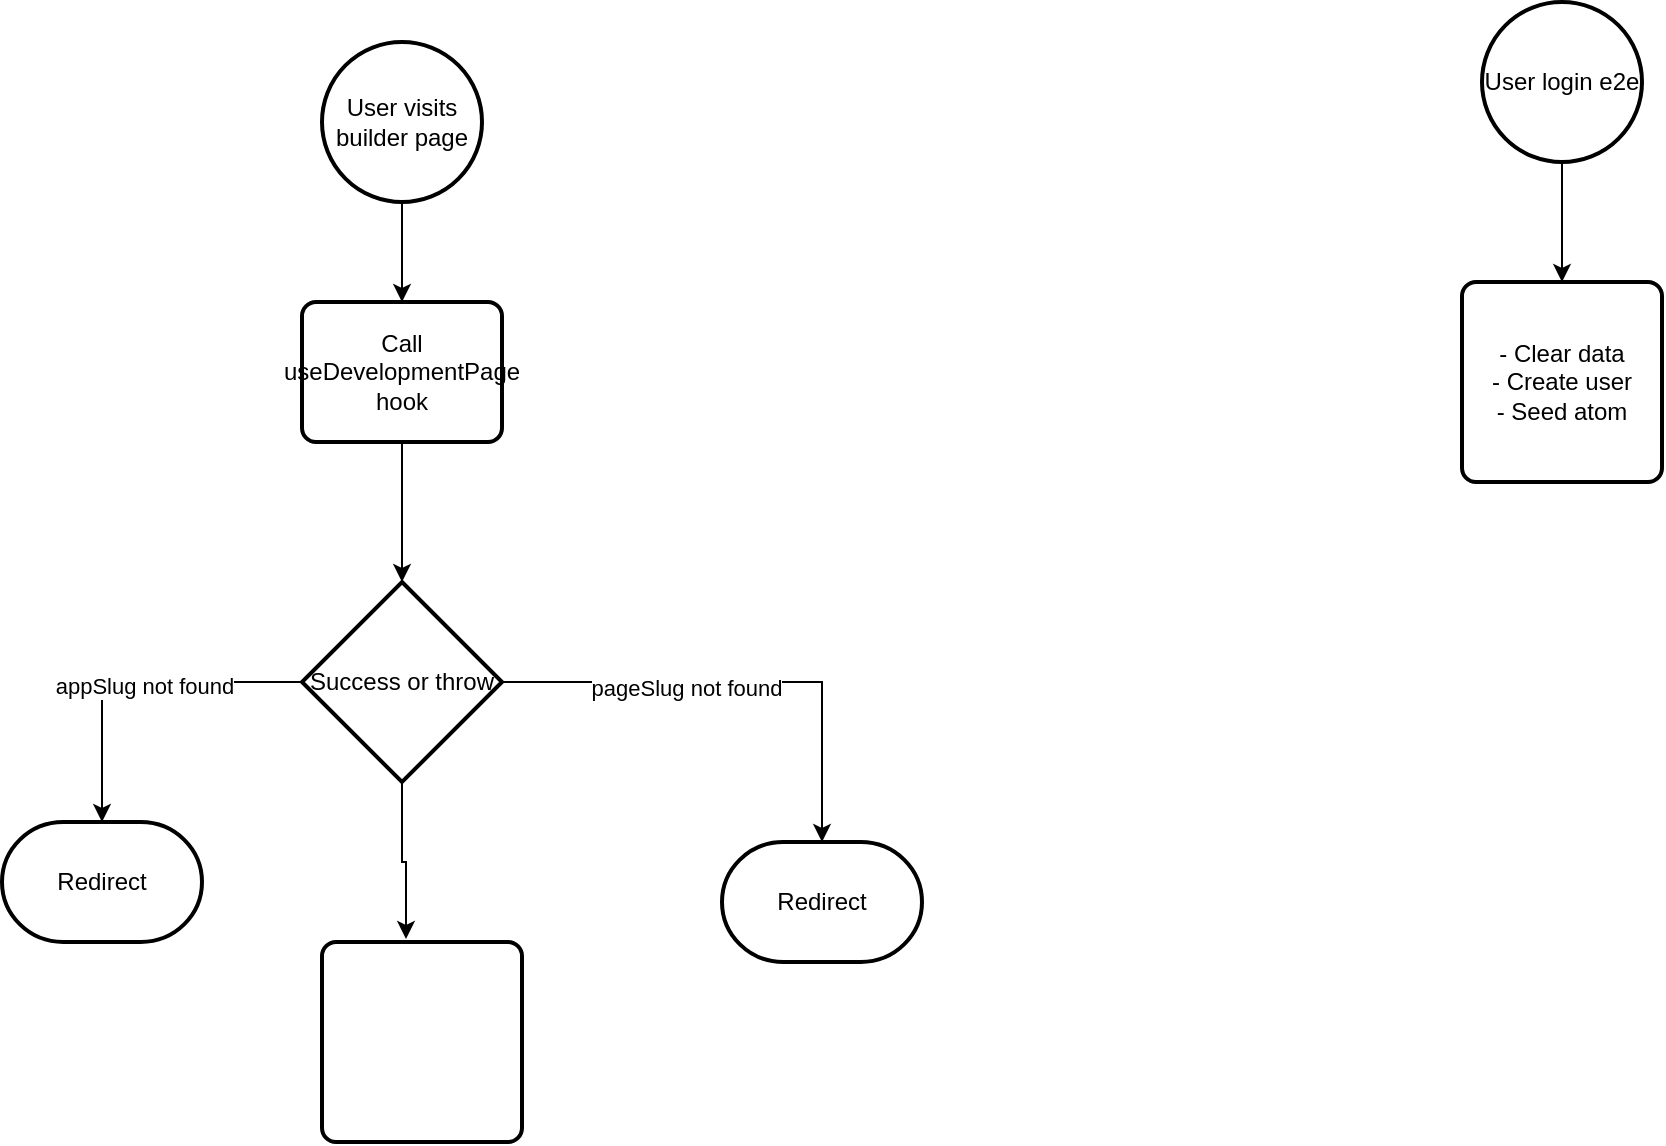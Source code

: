 <mxfile version="21.7.5" type="github">
  <diagram name="Page-1" id="WxxPrH-bNoHn-xDjWF8n">
    <mxGraphModel dx="1798" dy="627" grid="1" gridSize="10" guides="1" tooltips="1" connect="1" arrows="1" fold="1" page="1" pageScale="1" pageWidth="850" pageHeight="1100" math="0" shadow="0">
      <root>
        <mxCell id="0" />
        <mxCell id="1" parent="0" />
        <mxCell id="zB04pLy34TWie3hwoMfr-4" style="edgeStyle=orthogonalEdgeStyle;rounded=0;orthogonalLoop=1;jettySize=auto;html=1;" edge="1" parent="1" source="AnDW8cSJ52ho_YtCYc0g-1" target="zB04pLy34TWie3hwoMfr-3">
          <mxGeometry relative="1" as="geometry" />
        </mxCell>
        <mxCell id="AnDW8cSJ52ho_YtCYc0g-1" value="User visits builder page" style="strokeWidth=2;html=1;shape=mxgraph.flowchart.start_2;whiteSpace=wrap;" parent="1" vertex="1">
          <mxGeometry x="150" y="60" width="80" height="80" as="geometry" />
        </mxCell>
        <mxCell id="AnDW8cSJ52ho_YtCYc0g-4" style="edgeStyle=orthogonalEdgeStyle;rounded=0;orthogonalLoop=1;jettySize=auto;html=1;entryX=0.5;entryY=0;entryDx=0;entryDy=0;" parent="1" source="AnDW8cSJ52ho_YtCYc0g-3" target="AnDW8cSJ52ho_YtCYc0g-5" edge="1">
          <mxGeometry relative="1" as="geometry">
            <mxPoint x="440" y="250" as="targetPoint" />
          </mxGeometry>
        </mxCell>
        <mxCell id="AnDW8cSJ52ho_YtCYc0g-3" value="User login e2e" style="strokeWidth=2;html=1;shape=mxgraph.flowchart.start_2;whiteSpace=wrap;" parent="1" vertex="1">
          <mxGeometry x="730" y="40" width="80" height="80" as="geometry" />
        </mxCell>
        <mxCell id="AnDW8cSJ52ho_YtCYc0g-5" value="- Clear data&lt;br&gt;- Create user&lt;br&gt;- Seed atom" style="rounded=1;whiteSpace=wrap;html=1;absoluteArcSize=1;arcSize=14;strokeWidth=2;" parent="1" vertex="1">
          <mxGeometry x="720" y="180" width="100" height="100" as="geometry" />
        </mxCell>
        <mxCell id="zB04pLy34TWie3hwoMfr-6" style="edgeStyle=orthogonalEdgeStyle;rounded=0;orthogonalLoop=1;jettySize=auto;html=1;entryX=0.5;entryY=0;entryDx=0;entryDy=0;entryPerimeter=0;" edge="1" parent="1" source="zB04pLy34TWie3hwoMfr-3" target="zB04pLy34TWie3hwoMfr-5">
          <mxGeometry relative="1" as="geometry" />
        </mxCell>
        <mxCell id="zB04pLy34TWie3hwoMfr-3" value="Call useDevelopmentPage hook" style="rounded=1;whiteSpace=wrap;html=1;absoluteArcSize=1;arcSize=14;strokeWidth=2;" vertex="1" parent="1">
          <mxGeometry x="140" y="190" width="100" height="70" as="geometry" />
        </mxCell>
        <mxCell id="zB04pLy34TWie3hwoMfr-7" style="edgeStyle=orthogonalEdgeStyle;rounded=0;orthogonalLoop=1;jettySize=auto;html=1;entryX=0.5;entryY=0;entryDx=0;entryDy=0;entryPerimeter=0;" edge="1" parent="1" source="zB04pLy34TWie3hwoMfr-5" target="zB04pLy34TWie3hwoMfr-12">
          <mxGeometry relative="1" as="geometry">
            <mxPoint x="400" y="450" as="targetPoint" />
          </mxGeometry>
        </mxCell>
        <mxCell id="zB04pLy34TWie3hwoMfr-11" value="pageSlug not found" style="edgeLabel;html=1;align=center;verticalAlign=middle;resizable=0;points=[];" vertex="1" connectable="0" parent="zB04pLy34TWie3hwoMfr-7">
          <mxGeometry x="-0.236" y="-2" relative="1" as="geometry">
            <mxPoint y="1" as="offset" />
          </mxGeometry>
        </mxCell>
        <mxCell id="zB04pLy34TWie3hwoMfr-8" style="edgeStyle=orthogonalEdgeStyle;rounded=0;orthogonalLoop=1;jettySize=auto;html=1;entryX=0.5;entryY=0;entryDx=0;entryDy=0;entryPerimeter=0;" edge="1" parent="1" source="zB04pLy34TWie3hwoMfr-5" target="zB04pLy34TWie3hwoMfr-9">
          <mxGeometry relative="1" as="geometry">
            <mxPoint x="30" y="450" as="targetPoint" />
          </mxGeometry>
        </mxCell>
        <mxCell id="zB04pLy34TWie3hwoMfr-10" value="appSlug not found" style="edgeLabel;html=1;align=center;verticalAlign=middle;resizable=0;points=[];" vertex="1" connectable="0" parent="zB04pLy34TWie3hwoMfr-8">
          <mxGeometry x="-0.071" y="2" relative="1" as="geometry">
            <mxPoint as="offset" />
          </mxGeometry>
        </mxCell>
        <mxCell id="zB04pLy34TWie3hwoMfr-13" style="edgeStyle=orthogonalEdgeStyle;rounded=0;orthogonalLoop=1;jettySize=auto;html=1;entryX=0.42;entryY=-0.015;entryDx=0;entryDy=0;entryPerimeter=0;" edge="1" parent="1" source="zB04pLy34TWie3hwoMfr-5" target="zB04pLy34TWie3hwoMfr-14">
          <mxGeometry relative="1" as="geometry">
            <mxPoint x="190" y="550" as="targetPoint" />
          </mxGeometry>
        </mxCell>
        <mxCell id="zB04pLy34TWie3hwoMfr-5" value="Success or throw" style="strokeWidth=2;html=1;shape=mxgraph.flowchart.decision;whiteSpace=wrap;" vertex="1" parent="1">
          <mxGeometry x="140" y="330" width="100" height="100" as="geometry" />
        </mxCell>
        <mxCell id="zB04pLy34TWie3hwoMfr-9" value="Redirect" style="strokeWidth=2;html=1;shape=mxgraph.flowchart.terminator;whiteSpace=wrap;" vertex="1" parent="1">
          <mxGeometry x="-10" y="450" width="100" height="60" as="geometry" />
        </mxCell>
        <mxCell id="zB04pLy34TWie3hwoMfr-12" value="Redirect" style="strokeWidth=2;html=1;shape=mxgraph.flowchart.terminator;whiteSpace=wrap;" vertex="1" parent="1">
          <mxGeometry x="350" y="460" width="100" height="60" as="geometry" />
        </mxCell>
        <mxCell id="zB04pLy34TWie3hwoMfr-14" value="" style="rounded=1;whiteSpace=wrap;html=1;absoluteArcSize=1;arcSize=14;strokeWidth=2;" vertex="1" parent="1">
          <mxGeometry x="150" y="510" width="100" height="100" as="geometry" />
        </mxCell>
      </root>
    </mxGraphModel>
  </diagram>
</mxfile>
